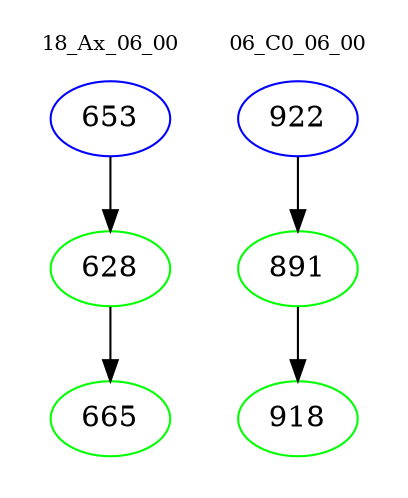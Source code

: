digraph{
subgraph cluster_0 {
color = white
label = "18_Ax_06_00";
fontsize=10;
T0_653 [label="653", color="blue"]
T0_653 -> T0_628 [color="black"]
T0_628 [label="628", color="green"]
T0_628 -> T0_665 [color="black"]
T0_665 [label="665", color="green"]
}
subgraph cluster_1 {
color = white
label = "06_C0_06_00";
fontsize=10;
T1_922 [label="922", color="blue"]
T1_922 -> T1_891 [color="black"]
T1_891 [label="891", color="green"]
T1_891 -> T1_918 [color="black"]
T1_918 [label="918", color="green"]
}
}
